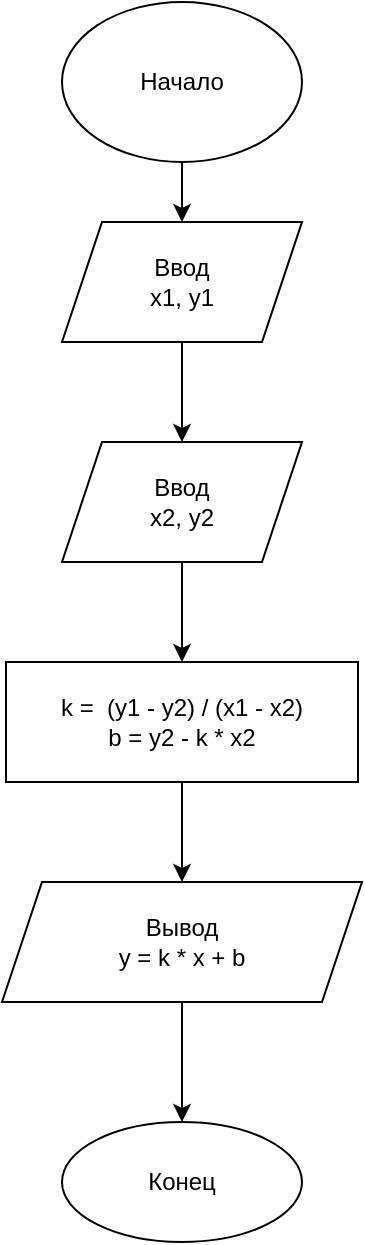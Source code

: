 <mxfile version="17.4.2" type="device"><diagram id="2MpUApduMr4sn0R35vi-" name="Страница 1"><mxGraphModel dx="1102" dy="1025" grid="1" gridSize="10" guides="1" tooltips="1" connect="1" arrows="1" fold="1" page="1" pageScale="1" pageWidth="827" pageHeight="1169" math="0" shadow="0"><root><mxCell id="0"/><mxCell id="1" parent="0"/><mxCell id="-ty0vU4evBSyD7sj8rzU-5" value="" style="edgeStyle=orthogonalEdgeStyle;rounded=0;orthogonalLoop=1;jettySize=auto;html=1;" parent="1" source="-ty0vU4evBSyD7sj8rzU-1" target="-ty0vU4evBSyD7sj8rzU-2" edge="1"><mxGeometry relative="1" as="geometry"/></mxCell><mxCell id="-ty0vU4evBSyD7sj8rzU-1" value="Начало" style="ellipse;whiteSpace=wrap;html=1;" parent="1" vertex="1"><mxGeometry x="354" y="40" width="120" height="80" as="geometry"/></mxCell><mxCell id="-ty0vU4evBSyD7sj8rzU-4" value="" style="edgeStyle=orthogonalEdgeStyle;rounded=0;orthogonalLoop=1;jettySize=auto;html=1;" parent="1" source="-ty0vU4evBSyD7sj8rzU-2" target="-ty0vU4evBSyD7sj8rzU-3" edge="1"><mxGeometry relative="1" as="geometry"/></mxCell><mxCell id="-ty0vU4evBSyD7sj8rzU-2" value="Ввод&lt;br&gt;x1, y1" style="shape=parallelogram;perimeter=parallelogramPerimeter;whiteSpace=wrap;html=1;fixedSize=1;" parent="1" vertex="1"><mxGeometry x="354" y="150" width="120" height="60" as="geometry"/></mxCell><mxCell id="-ty0vU4evBSyD7sj8rzU-7" value="" style="edgeStyle=orthogonalEdgeStyle;rounded=0;orthogonalLoop=1;jettySize=auto;html=1;" parent="1" source="-ty0vU4evBSyD7sj8rzU-3" target="-ty0vU4evBSyD7sj8rzU-6" edge="1"><mxGeometry relative="1" as="geometry"/></mxCell><mxCell id="-ty0vU4evBSyD7sj8rzU-3" value="Ввод&lt;br&gt;x2, y2" style="shape=parallelogram;perimeter=parallelogramPerimeter;whiteSpace=wrap;html=1;fixedSize=1;" parent="1" vertex="1"><mxGeometry x="354" y="260" width="120" height="60" as="geometry"/></mxCell><mxCell id="-ty0vU4evBSyD7sj8rzU-11" value="" style="edgeStyle=orthogonalEdgeStyle;rounded=0;orthogonalLoop=1;jettySize=auto;html=1;" parent="1" source="-ty0vU4evBSyD7sj8rzU-6" target="-ty0vU4evBSyD7sj8rzU-8" edge="1"><mxGeometry relative="1" as="geometry"/></mxCell><mxCell id="-ty0vU4evBSyD7sj8rzU-6" value="k =&amp;nbsp; (y1 - y2) / (x1 - x2)&lt;br&gt;b = y2 - k * x2" style="whiteSpace=wrap;html=1;" parent="1" vertex="1"><mxGeometry x="326" y="370" width="176" height="60" as="geometry"/></mxCell><mxCell id="-ty0vU4evBSyD7sj8rzU-10" value="" style="edgeStyle=orthogonalEdgeStyle;rounded=0;orthogonalLoop=1;jettySize=auto;html=1;" parent="1" source="-ty0vU4evBSyD7sj8rzU-8" target="-ty0vU4evBSyD7sj8rzU-9" edge="1"><mxGeometry relative="1" as="geometry"/></mxCell><mxCell id="-ty0vU4evBSyD7sj8rzU-8" value="Вывод&lt;br&gt;y = k * x + b" style="shape=parallelogram;perimeter=parallelogramPerimeter;whiteSpace=wrap;html=1;fixedSize=1;" parent="1" vertex="1"><mxGeometry x="324" y="480" width="180" height="60" as="geometry"/></mxCell><mxCell id="-ty0vU4evBSyD7sj8rzU-9" value="Конец" style="ellipse;whiteSpace=wrap;html=1;" parent="1" vertex="1"><mxGeometry x="354" y="600" width="120" height="60" as="geometry"/></mxCell></root></mxGraphModel></diagram></mxfile>